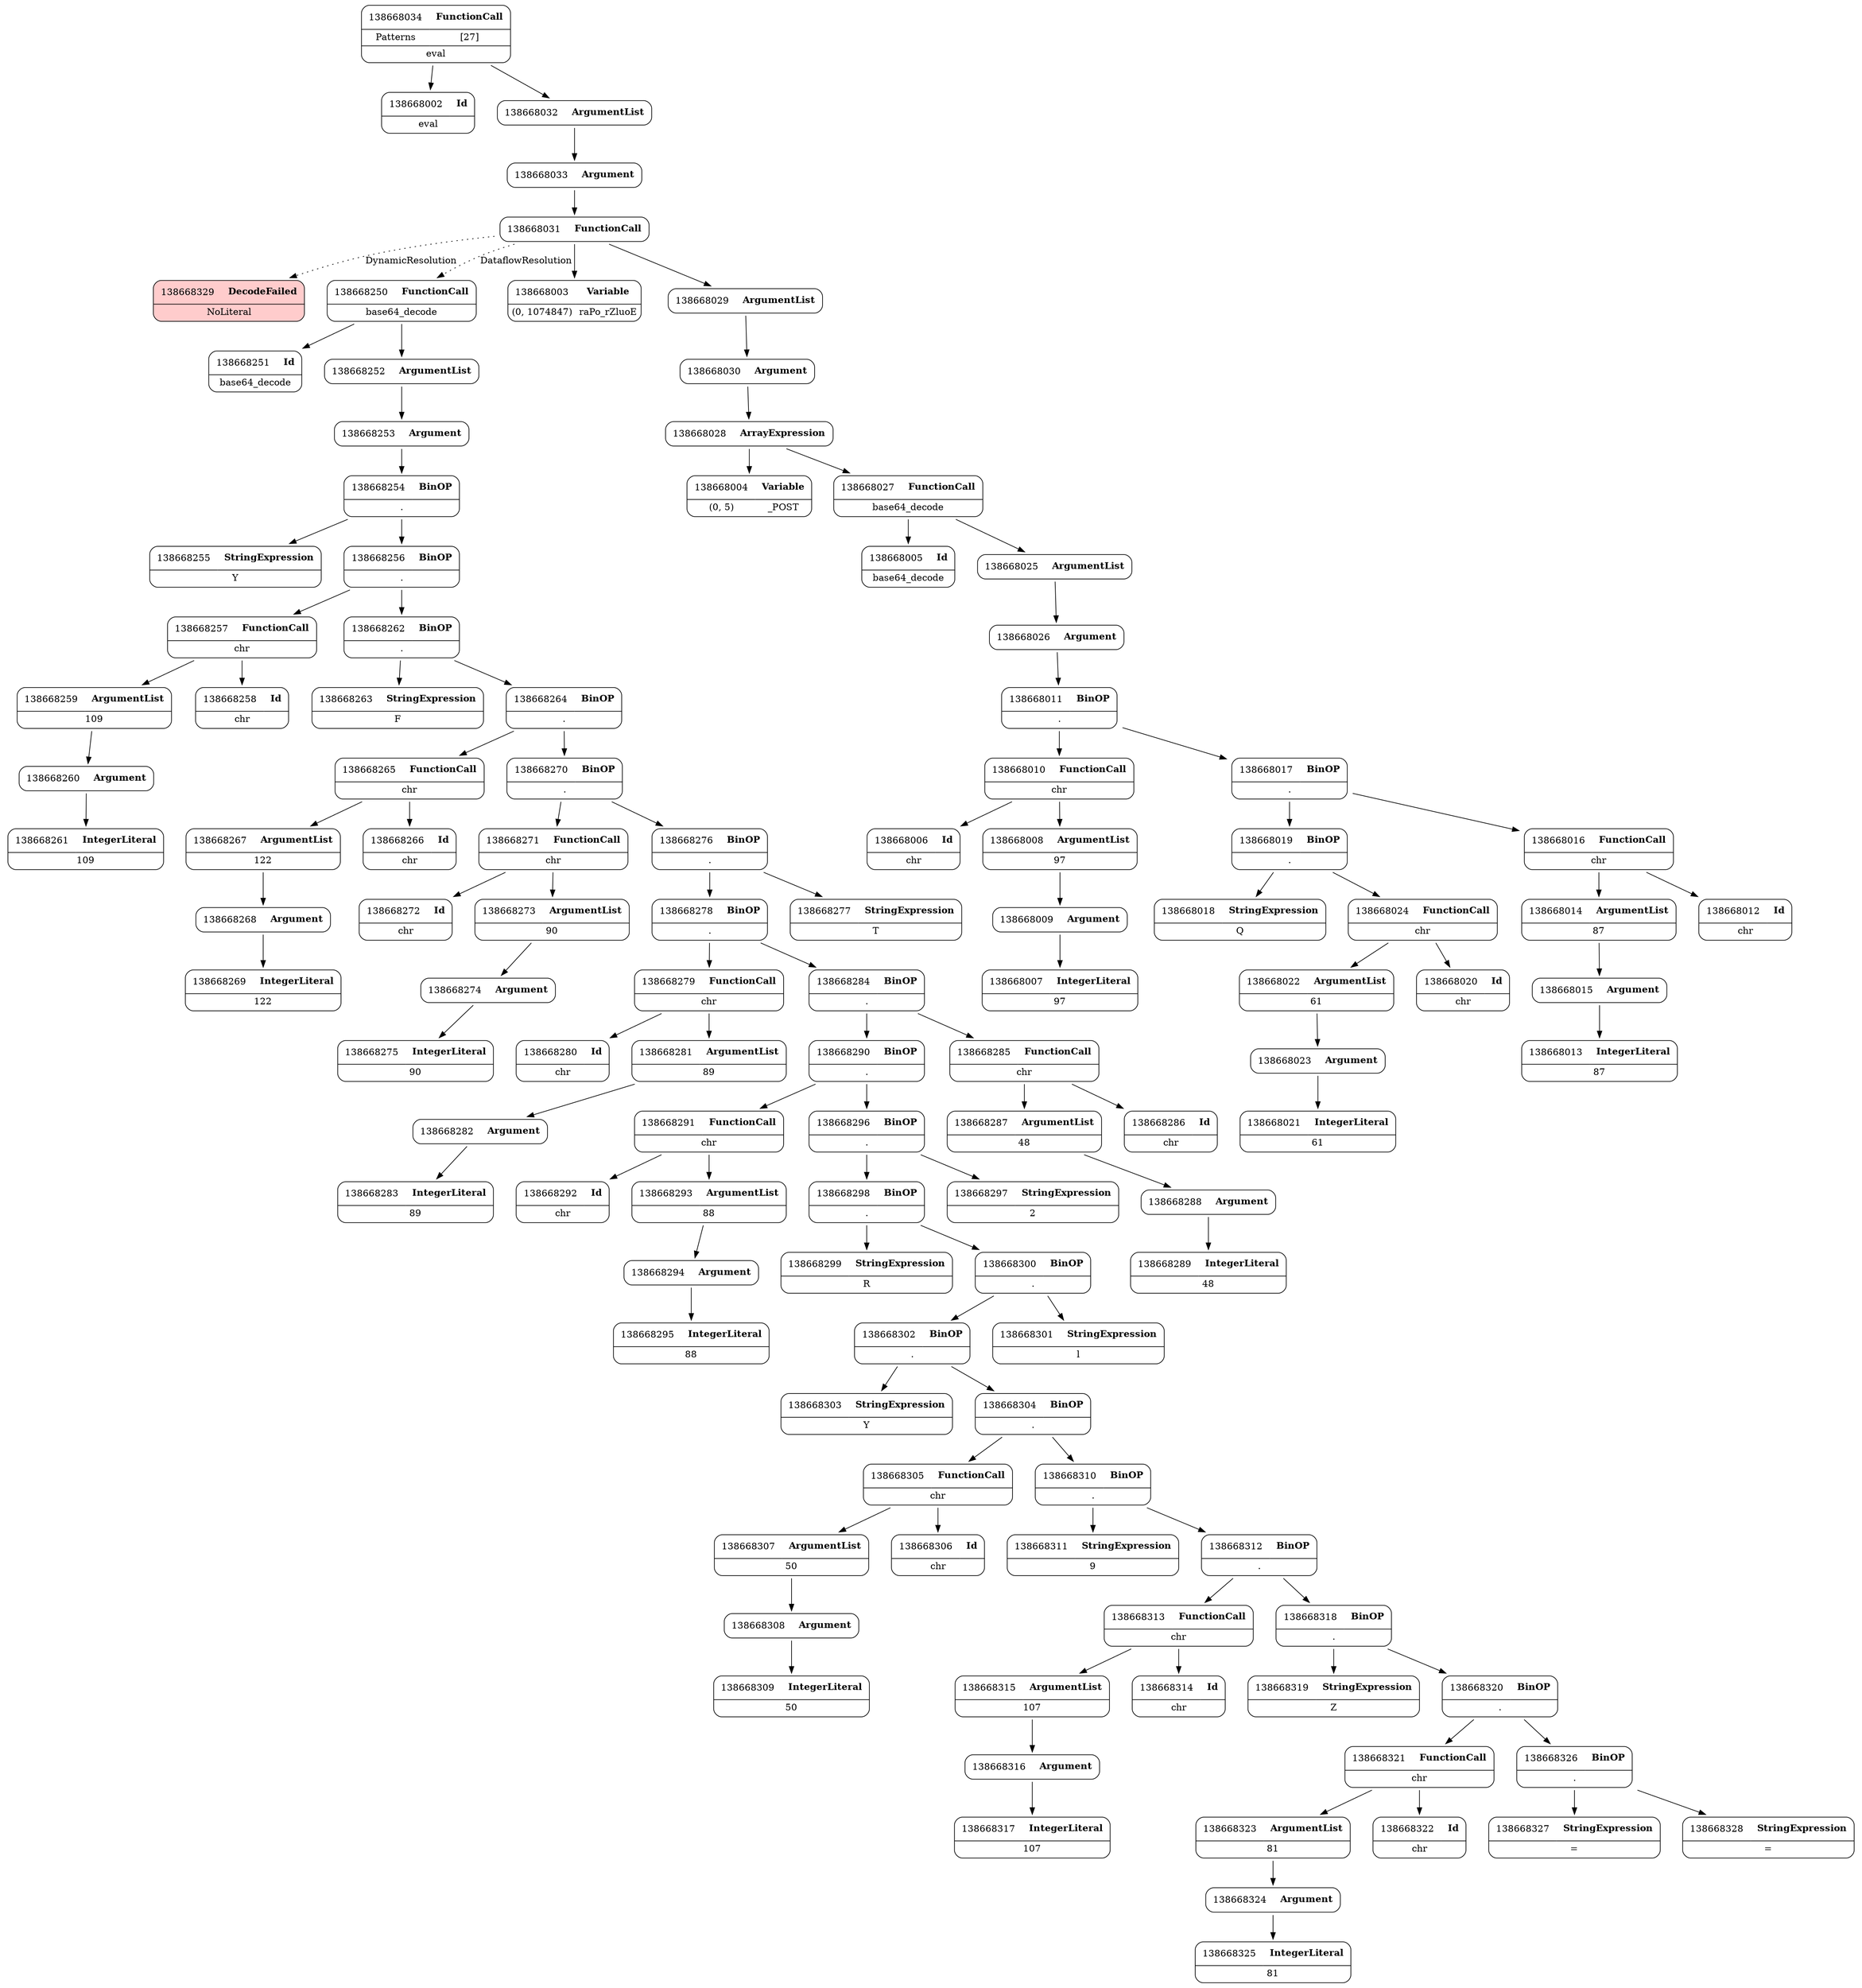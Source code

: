 digraph ast {
node [shape=none];
138668291 [label=<<TABLE border='1' cellspacing='0' cellpadding='10' style='rounded' ><TR><TD border='0'>138668291</TD><TD border='0'><B>FunctionCall</B></TD></TR><HR/><TR><TD border='0' cellpadding='5' colspan='2'>chr</TD></TR></TABLE>>];
138668291 -> 138668292 [weight=2];
138668291 -> 138668293 [weight=2];
138668034 [label=<<TABLE border='1' cellspacing='0' cellpadding='10' style='rounded' ><TR><TD border='0'>138668034</TD><TD border='0'><B>FunctionCall</B></TD></TR><HR/><TR><TD border='0' cellpadding='5'>Patterns</TD><TD border='0' cellpadding='5'>[27]</TD></TR><HR/><TR><TD border='0' cellpadding='5' colspan='2'>eval</TD></TR></TABLE>>];
138668034 -> 138668002 [weight=2];
138668034 -> 138668032 [weight=2];
138668290 [label=<<TABLE border='1' cellspacing='0' cellpadding='10' style='rounded' ><TR><TD border='0'>138668290</TD><TD border='0'><B>BinOP</B></TD></TR><HR/><TR><TD border='0' cellpadding='5' colspan='2'>.</TD></TR></TABLE>>];
138668290 -> 138668291 [weight=2];
138668290 -> 138668296 [weight=2];
138668033 [label=<<TABLE border='1' cellspacing='0' cellpadding='10' style='rounded' ><TR><TD border='0'>138668033</TD><TD border='0'><B>Argument</B></TD></TR></TABLE>>];
138668033 -> 138668031 [weight=2];
138668289 [label=<<TABLE border='1' cellspacing='0' cellpadding='10' style='rounded' ><TR><TD border='0'>138668289</TD><TD border='0'><B>IntegerLiteral</B></TD></TR><HR/><TR><TD border='0' cellpadding='5' colspan='2'>48</TD></TR></TABLE>>];
138668032 [label=<<TABLE border='1' cellspacing='0' cellpadding='10' style='rounded' ><TR><TD border='0'>138668032</TD><TD border='0'><B>ArgumentList</B></TD></TR></TABLE>>];
138668032 -> 138668033 [weight=2];
138668288 [label=<<TABLE border='1' cellspacing='0' cellpadding='10' style='rounded' ><TR><TD border='0'>138668288</TD><TD border='0'><B>Argument</B></TD></TR></TABLE>>];
138668288 -> 138668289 [weight=2];
138668295 [label=<<TABLE border='1' cellspacing='0' cellpadding='10' style='rounded' ><TR><TD border='0'>138668295</TD><TD border='0'><B>IntegerLiteral</B></TD></TR><HR/><TR><TD border='0' cellpadding='5' colspan='2'>88</TD></TR></TABLE>>];
138668294 [label=<<TABLE border='1' cellspacing='0' cellpadding='10' style='rounded' ><TR><TD border='0'>138668294</TD><TD border='0'><B>Argument</B></TD></TR></TABLE>>];
138668294 -> 138668295 [weight=2];
138668293 [label=<<TABLE border='1' cellspacing='0' cellpadding='10' style='rounded' ><TR><TD border='0'>138668293</TD><TD border='0'><B>ArgumentList</B></TD></TR><HR/><TR><TD border='0' cellpadding='5' colspan='2'>88</TD></TR></TABLE>>];
138668293 -> 138668294 [weight=2];
138668292 [label=<<TABLE border='1' cellspacing='0' cellpadding='10' style='rounded' ><TR><TD border='0'>138668292</TD><TD border='0'><B>Id</B></TD></TR><HR/><TR><TD border='0' cellpadding='5' colspan='2'>chr</TD></TR></TABLE>>];
138668299 [label=<<TABLE border='1' cellspacing='0' cellpadding='10' style='rounded' ><TR><TD border='0'>138668299</TD><TD border='0'><B>StringExpression</B></TD></TR><HR/><TR><TD border='0' cellpadding='5' colspan='2'>R</TD></TR></TABLE>>];
138668298 [label=<<TABLE border='1' cellspacing='0' cellpadding='10' style='rounded' ><TR><TD border='0'>138668298</TD><TD border='0'><B>BinOP</B></TD></TR><HR/><TR><TD border='0' cellpadding='5' colspan='2'>.</TD></TR></TABLE>>];
138668298 -> 138668299 [weight=2];
138668298 -> 138668300 [weight=2];
138668297 [label=<<TABLE border='1' cellspacing='0' cellpadding='10' style='rounded' ><TR><TD border='0'>138668297</TD><TD border='0'><B>StringExpression</B></TD></TR><HR/><TR><TD border='0' cellpadding='5' colspan='2'>2</TD></TR></TABLE>>];
138668296 [label=<<TABLE border='1' cellspacing='0' cellpadding='10' style='rounded' ><TR><TD border='0'>138668296</TD><TD border='0'><B>BinOP</B></TD></TR><HR/><TR><TD border='0' cellpadding='5' colspan='2'>.</TD></TR></TABLE>>];
138668296 -> 138668297 [weight=2];
138668296 -> 138668298 [weight=2];
138668303 [label=<<TABLE border='1' cellspacing='0' cellpadding='10' style='rounded' ><TR><TD border='0'>138668303</TD><TD border='0'><B>StringExpression</B></TD></TR><HR/><TR><TD border='0' cellpadding='5' colspan='2'>Y</TD></TR></TABLE>>];
138668302 [label=<<TABLE border='1' cellspacing='0' cellpadding='10' style='rounded' ><TR><TD border='0'>138668302</TD><TD border='0'><B>BinOP</B></TD></TR><HR/><TR><TD border='0' cellpadding='5' colspan='2'>.</TD></TR></TABLE>>];
138668302 -> 138668303 [weight=2];
138668302 -> 138668304 [weight=2];
138668301 [label=<<TABLE border='1' cellspacing='0' cellpadding='10' style='rounded' ><TR><TD border='0'>138668301</TD><TD border='0'><B>StringExpression</B></TD></TR><HR/><TR><TD border='0' cellpadding='5' colspan='2'>l</TD></TR></TABLE>>];
138668300 [label=<<TABLE border='1' cellspacing='0' cellpadding='10' style='rounded' ><TR><TD border='0'>138668300</TD><TD border='0'><B>BinOP</B></TD></TR><HR/><TR><TD border='0' cellpadding='5' colspan='2'>.</TD></TR></TABLE>>];
138668300 -> 138668301 [weight=2];
138668300 -> 138668302 [weight=2];
138668307 [label=<<TABLE border='1' cellspacing='0' cellpadding='10' style='rounded' ><TR><TD border='0'>138668307</TD><TD border='0'><B>ArgumentList</B></TD></TR><HR/><TR><TD border='0' cellpadding='5' colspan='2'>50</TD></TR></TABLE>>];
138668307 -> 138668308 [weight=2];
138668306 [label=<<TABLE border='1' cellspacing='0' cellpadding='10' style='rounded' ><TR><TD border='0'>138668306</TD><TD border='0'><B>Id</B></TD></TR><HR/><TR><TD border='0' cellpadding='5' colspan='2'>chr</TD></TR></TABLE>>];
138668305 [label=<<TABLE border='1' cellspacing='0' cellpadding='10' style='rounded' ><TR><TD border='0'>138668305</TD><TD border='0'><B>FunctionCall</B></TD></TR><HR/><TR><TD border='0' cellpadding='5' colspan='2'>chr</TD></TR></TABLE>>];
138668305 -> 138668306 [weight=2];
138668305 -> 138668307 [weight=2];
138668304 [label=<<TABLE border='1' cellspacing='0' cellpadding='10' style='rounded' ><TR><TD border='0'>138668304</TD><TD border='0'><B>BinOP</B></TD></TR><HR/><TR><TD border='0' cellpadding='5' colspan='2'>.</TD></TR></TABLE>>];
138668304 -> 138668305 [weight=2];
138668304 -> 138668310 [weight=2];
138668311 [label=<<TABLE border='1' cellspacing='0' cellpadding='10' style='rounded' ><TR><TD border='0'>138668311</TD><TD border='0'><B>StringExpression</B></TD></TR><HR/><TR><TD border='0' cellpadding='5' colspan='2'>9</TD></TR></TABLE>>];
138668310 [label=<<TABLE border='1' cellspacing='0' cellpadding='10' style='rounded' ><TR><TD border='0'>138668310</TD><TD border='0'><B>BinOP</B></TD></TR><HR/><TR><TD border='0' cellpadding='5' colspan='2'>.</TD></TR></TABLE>>];
138668310 -> 138668311 [weight=2];
138668310 -> 138668312 [weight=2];
138668309 [label=<<TABLE border='1' cellspacing='0' cellpadding='10' style='rounded' ><TR><TD border='0'>138668309</TD><TD border='0'><B>IntegerLiteral</B></TD></TR><HR/><TR><TD border='0' cellpadding='5' colspan='2'>50</TD></TR></TABLE>>];
138668308 [label=<<TABLE border='1' cellspacing='0' cellpadding='10' style='rounded' ><TR><TD border='0'>138668308</TD><TD border='0'><B>Argument</B></TD></TR></TABLE>>];
138668308 -> 138668309 [weight=2];
138668315 [label=<<TABLE border='1' cellspacing='0' cellpadding='10' style='rounded' ><TR><TD border='0'>138668315</TD><TD border='0'><B>ArgumentList</B></TD></TR><HR/><TR><TD border='0' cellpadding='5' colspan='2'>107</TD></TR></TABLE>>];
138668315 -> 138668316 [weight=2];
138668314 [label=<<TABLE border='1' cellspacing='0' cellpadding='10' style='rounded' ><TR><TD border='0'>138668314</TD><TD border='0'><B>Id</B></TD></TR><HR/><TR><TD border='0' cellpadding='5' colspan='2'>chr</TD></TR></TABLE>>];
138668313 [label=<<TABLE border='1' cellspacing='0' cellpadding='10' style='rounded' ><TR><TD border='0'>138668313</TD><TD border='0'><B>FunctionCall</B></TD></TR><HR/><TR><TD border='0' cellpadding='5' colspan='2'>chr</TD></TR></TABLE>>];
138668313 -> 138668314 [weight=2];
138668313 -> 138668315 [weight=2];
138668312 [label=<<TABLE border='1' cellspacing='0' cellpadding='10' style='rounded' ><TR><TD border='0'>138668312</TD><TD border='0'><B>BinOP</B></TD></TR><HR/><TR><TD border='0' cellpadding='5' colspan='2'>.</TD></TR></TABLE>>];
138668312 -> 138668313 [weight=2];
138668312 -> 138668318 [weight=2];
138668319 [label=<<TABLE border='1' cellspacing='0' cellpadding='10' style='rounded' ><TR><TD border='0'>138668319</TD><TD border='0'><B>StringExpression</B></TD></TR><HR/><TR><TD border='0' cellpadding='5' colspan='2'>Z</TD></TR></TABLE>>];
138668318 [label=<<TABLE border='1' cellspacing='0' cellpadding='10' style='rounded' ><TR><TD border='0'>138668318</TD><TD border='0'><B>BinOP</B></TD></TR><HR/><TR><TD border='0' cellpadding='5' colspan='2'>.</TD></TR></TABLE>>];
138668318 -> 138668319 [weight=2];
138668318 -> 138668320 [weight=2];
138668317 [label=<<TABLE border='1' cellspacing='0' cellpadding='10' style='rounded' ><TR><TD border='0'>138668317</TD><TD border='0'><B>IntegerLiteral</B></TD></TR><HR/><TR><TD border='0' cellpadding='5' colspan='2'>107</TD></TR></TABLE>>];
138668316 [label=<<TABLE border='1' cellspacing='0' cellpadding='10' style='rounded' ><TR><TD border='0'>138668316</TD><TD border='0'><B>Argument</B></TD></TR></TABLE>>];
138668316 -> 138668317 [weight=2];
138668323 [label=<<TABLE border='1' cellspacing='0' cellpadding='10' style='rounded' ><TR><TD border='0'>138668323</TD><TD border='0'><B>ArgumentList</B></TD></TR><HR/><TR><TD border='0' cellpadding='5' colspan='2'>81</TD></TR></TABLE>>];
138668323 -> 138668324 [weight=2];
138668322 [label=<<TABLE border='1' cellspacing='0' cellpadding='10' style='rounded' ><TR><TD border='0'>138668322</TD><TD border='0'><B>Id</B></TD></TR><HR/><TR><TD border='0' cellpadding='5' colspan='2'>chr</TD></TR></TABLE>>];
138668321 [label=<<TABLE border='1' cellspacing='0' cellpadding='10' style='rounded' ><TR><TD border='0'>138668321</TD><TD border='0'><B>FunctionCall</B></TD></TR><HR/><TR><TD border='0' cellpadding='5' colspan='2'>chr</TD></TR></TABLE>>];
138668321 -> 138668322 [weight=2];
138668321 -> 138668323 [weight=2];
138668320 [label=<<TABLE border='1' cellspacing='0' cellpadding='10' style='rounded' ><TR><TD border='0'>138668320</TD><TD border='0'><B>BinOP</B></TD></TR><HR/><TR><TD border='0' cellpadding='5' colspan='2'>.</TD></TR></TABLE>>];
138668320 -> 138668321 [weight=2];
138668320 -> 138668326 [weight=2];
138668327 [label=<<TABLE border='1' cellspacing='0' cellpadding='10' style='rounded' ><TR><TD border='0'>138668327</TD><TD border='0'><B>StringExpression</B></TD></TR><HR/><TR><TD border='0' cellpadding='5' colspan='2'>=</TD></TR></TABLE>>];
138668326 [label=<<TABLE border='1' cellspacing='0' cellpadding='10' style='rounded' ><TR><TD border='0'>138668326</TD><TD border='0'><B>BinOP</B></TD></TR><HR/><TR><TD border='0' cellpadding='5' colspan='2'>.</TD></TR></TABLE>>];
138668326 -> 138668327 [weight=2];
138668326 -> 138668328 [weight=2];
138668325 [label=<<TABLE border='1' cellspacing='0' cellpadding='10' style='rounded' ><TR><TD border='0'>138668325</TD><TD border='0'><B>IntegerLiteral</B></TD></TR><HR/><TR><TD border='0' cellpadding='5' colspan='2'>81</TD></TR></TABLE>>];
138668324 [label=<<TABLE border='1' cellspacing='0' cellpadding='10' style='rounded' ><TR><TD border='0'>138668324</TD><TD border='0'><B>Argument</B></TD></TR></TABLE>>];
138668324 -> 138668325 [weight=2];
138668329 [label=<<TABLE border='1' cellspacing='0' cellpadding='10' style='rounded' bgcolor='#FFCCCC' ><TR><TD border='0'>138668329</TD><TD border='0'><B>DecodeFailed</B></TD></TR><HR/><TR><TD border='0' cellpadding='5' colspan='2'>NoLiteral</TD></TR></TABLE>>];
138668328 [label=<<TABLE border='1' cellspacing='0' cellpadding='10' style='rounded' ><TR><TD border='0'>138668328</TD><TD border='0'><B>StringExpression</B></TD></TR><HR/><TR><TD border='0' cellpadding='5' colspan='2'>=</TD></TR></TABLE>>];
138668251 [label=<<TABLE border='1' cellspacing='0' cellpadding='10' style='rounded' ><TR><TD border='0'>138668251</TD><TD border='0'><B>Id</B></TD></TR><HR/><TR><TD border='0' cellpadding='5' colspan='2'>base64_decode</TD></TR></TABLE>>];
138668250 [label=<<TABLE border='1' cellspacing='0' cellpadding='10' style='rounded' ><TR><TD border='0'>138668250</TD><TD border='0'><B>FunctionCall</B></TD></TR><HR/><TR><TD border='0' cellpadding='5' colspan='2'>base64_decode</TD></TR></TABLE>>];
138668250 -> 138668251 [weight=2];
138668250 -> 138668252 [weight=2];
138668255 [label=<<TABLE border='1' cellspacing='0' cellpadding='10' style='rounded' ><TR><TD border='0'>138668255</TD><TD border='0'><B>StringExpression</B></TD></TR><HR/><TR><TD border='0' cellpadding='5' colspan='2'>Y</TD></TR></TABLE>>];
138668254 [label=<<TABLE border='1' cellspacing='0' cellpadding='10' style='rounded' ><TR><TD border='0'>138668254</TD><TD border='0'><B>BinOP</B></TD></TR><HR/><TR><TD border='0' cellpadding='5' colspan='2'>.</TD></TR></TABLE>>];
138668254 -> 138668255 [weight=2];
138668254 -> 138668256 [weight=2];
138668253 [label=<<TABLE border='1' cellspacing='0' cellpadding='10' style='rounded' ><TR><TD border='0'>138668253</TD><TD border='0'><B>Argument</B></TD></TR></TABLE>>];
138668253 -> 138668254 [weight=2];
138668252 [label=<<TABLE border='1' cellspacing='0' cellpadding='10' style='rounded' ><TR><TD border='0'>138668252</TD><TD border='0'><B>ArgumentList</B></TD></TR></TABLE>>];
138668252 -> 138668253 [weight=2];
138668003 [label=<<TABLE border='1' cellspacing='0' cellpadding='10' style='rounded' ><TR><TD border='0'>138668003</TD><TD border='0'><B>Variable</B></TD></TR><HR/><TR><TD border='0' cellpadding='5'>(0, 1074847)</TD><TD border='0' cellpadding='5'>raPo_rZluoE</TD></TR></TABLE>>];
138668259 [label=<<TABLE border='1' cellspacing='0' cellpadding='10' style='rounded' ><TR><TD border='0'>138668259</TD><TD border='0'><B>ArgumentList</B></TD></TR><HR/><TR><TD border='0' cellpadding='5' colspan='2'>109</TD></TR></TABLE>>];
138668259 -> 138668260 [weight=2];
138668002 [label=<<TABLE border='1' cellspacing='0' cellpadding='10' style='rounded' ><TR><TD border='0'>138668002</TD><TD border='0'><B>Id</B></TD></TR><HR/><TR><TD border='0' cellpadding='5' colspan='2'>eval</TD></TR></TABLE>>];
138668258 [label=<<TABLE border='1' cellspacing='0' cellpadding='10' style='rounded' ><TR><TD border='0'>138668258</TD><TD border='0'><B>Id</B></TD></TR><HR/><TR><TD border='0' cellpadding='5' colspan='2'>chr</TD></TR></TABLE>>];
138668257 [label=<<TABLE border='1' cellspacing='0' cellpadding='10' style='rounded' ><TR><TD border='0'>138668257</TD><TD border='0'><B>FunctionCall</B></TD></TR><HR/><TR><TD border='0' cellpadding='5' colspan='2'>chr</TD></TR></TABLE>>];
138668257 -> 138668258 [weight=2];
138668257 -> 138668259 [weight=2];
138668256 [label=<<TABLE border='1' cellspacing='0' cellpadding='10' style='rounded' ><TR><TD border='0'>138668256</TD><TD border='0'><B>BinOP</B></TD></TR><HR/><TR><TD border='0' cellpadding='5' colspan='2'>.</TD></TR></TABLE>>];
138668256 -> 138668257 [weight=2];
138668256 -> 138668262 [weight=2];
138668007 [label=<<TABLE border='1' cellspacing='0' cellpadding='10' style='rounded' ><TR><TD border='0'>138668007</TD><TD border='0'><B>IntegerLiteral</B></TD></TR><HR/><TR><TD border='0' cellpadding='5' colspan='2'>97</TD></TR></TABLE>>];
138668263 [label=<<TABLE border='1' cellspacing='0' cellpadding='10' style='rounded' ><TR><TD border='0'>138668263</TD><TD border='0'><B>StringExpression</B></TD></TR><HR/><TR><TD border='0' cellpadding='5' colspan='2'>F</TD></TR></TABLE>>];
138668006 [label=<<TABLE border='1' cellspacing='0' cellpadding='10' style='rounded' ><TR><TD border='0'>138668006</TD><TD border='0'><B>Id</B></TD></TR><HR/><TR><TD border='0' cellpadding='5' colspan='2'>chr</TD></TR></TABLE>>];
138668262 [label=<<TABLE border='1' cellspacing='0' cellpadding='10' style='rounded' ><TR><TD border='0'>138668262</TD><TD border='0'><B>BinOP</B></TD></TR><HR/><TR><TD border='0' cellpadding='5' colspan='2'>.</TD></TR></TABLE>>];
138668262 -> 138668263 [weight=2];
138668262 -> 138668264 [weight=2];
138668005 [label=<<TABLE border='1' cellspacing='0' cellpadding='10' style='rounded' ><TR><TD border='0'>138668005</TD><TD border='0'><B>Id</B></TD></TR><HR/><TR><TD border='0' cellpadding='5' colspan='2'>base64_decode</TD></TR></TABLE>>];
138668261 [label=<<TABLE border='1' cellspacing='0' cellpadding='10' style='rounded' ><TR><TD border='0'>138668261</TD><TD border='0'><B>IntegerLiteral</B></TD></TR><HR/><TR><TD border='0' cellpadding='5' colspan='2'>109</TD></TR></TABLE>>];
138668004 [label=<<TABLE border='1' cellspacing='0' cellpadding='10' style='rounded' ><TR><TD border='0'>138668004</TD><TD border='0'><B>Variable</B></TD></TR><HR/><TR><TD border='0' cellpadding='5'>(0, 5)</TD><TD border='0' cellpadding='5'>_POST</TD></TR></TABLE>>];
138668260 [label=<<TABLE border='1' cellspacing='0' cellpadding='10' style='rounded' ><TR><TD border='0'>138668260</TD><TD border='0'><B>Argument</B></TD></TR></TABLE>>];
138668260 -> 138668261 [weight=2];
138668011 [label=<<TABLE border='1' cellspacing='0' cellpadding='10' style='rounded' ><TR><TD border='0'>138668011</TD><TD border='0'><B>BinOP</B></TD></TR><HR/><TR><TD border='0' cellpadding='5' colspan='2'>.</TD></TR></TABLE>>];
138668011 -> 138668010 [weight=2];
138668011 -> 138668017 [weight=2];
138668267 [label=<<TABLE border='1' cellspacing='0' cellpadding='10' style='rounded' ><TR><TD border='0'>138668267</TD><TD border='0'><B>ArgumentList</B></TD></TR><HR/><TR><TD border='0' cellpadding='5' colspan='2'>122</TD></TR></TABLE>>];
138668267 -> 138668268 [weight=2];
138668010 [label=<<TABLE border='1' cellspacing='0' cellpadding='10' style='rounded' ><TR><TD border='0'>138668010</TD><TD border='0'><B>FunctionCall</B></TD></TR><HR/><TR><TD border='0' cellpadding='5' colspan='2'>chr</TD></TR></TABLE>>];
138668010 -> 138668006 [weight=2];
138668010 -> 138668008 [weight=2];
138668266 [label=<<TABLE border='1' cellspacing='0' cellpadding='10' style='rounded' ><TR><TD border='0'>138668266</TD><TD border='0'><B>Id</B></TD></TR><HR/><TR><TD border='0' cellpadding='5' colspan='2'>chr</TD></TR></TABLE>>];
138668009 [label=<<TABLE border='1' cellspacing='0' cellpadding='10' style='rounded' ><TR><TD border='0'>138668009</TD><TD border='0'><B>Argument</B></TD></TR></TABLE>>];
138668009 -> 138668007 [weight=2];
138668265 [label=<<TABLE border='1' cellspacing='0' cellpadding='10' style='rounded' ><TR><TD border='0'>138668265</TD><TD border='0'><B>FunctionCall</B></TD></TR><HR/><TR><TD border='0' cellpadding='5' colspan='2'>chr</TD></TR></TABLE>>];
138668265 -> 138668266 [weight=2];
138668265 -> 138668267 [weight=2];
138668008 [label=<<TABLE border='1' cellspacing='0' cellpadding='10' style='rounded' ><TR><TD border='0'>138668008</TD><TD border='0'><B>ArgumentList</B></TD></TR><HR/><TR><TD border='0' cellpadding='5' colspan='2'>97</TD></TR></TABLE>>];
138668008 -> 138668009 [weight=2];
138668264 [label=<<TABLE border='1' cellspacing='0' cellpadding='10' style='rounded' ><TR><TD border='0'>138668264</TD><TD border='0'><B>BinOP</B></TD></TR><HR/><TR><TD border='0' cellpadding='5' colspan='2'>.</TD></TR></TABLE>>];
138668264 -> 138668265 [weight=2];
138668264 -> 138668270 [weight=2];
138668015 [label=<<TABLE border='1' cellspacing='0' cellpadding='10' style='rounded' ><TR><TD border='0'>138668015</TD><TD border='0'><B>Argument</B></TD></TR></TABLE>>];
138668015 -> 138668013 [weight=2];
138668271 [label=<<TABLE border='1' cellspacing='0' cellpadding='10' style='rounded' ><TR><TD border='0'>138668271</TD><TD border='0'><B>FunctionCall</B></TD></TR><HR/><TR><TD border='0' cellpadding='5' colspan='2'>chr</TD></TR></TABLE>>];
138668271 -> 138668272 [weight=2];
138668271 -> 138668273 [weight=2];
138668014 [label=<<TABLE border='1' cellspacing='0' cellpadding='10' style='rounded' ><TR><TD border='0'>138668014</TD><TD border='0'><B>ArgumentList</B></TD></TR><HR/><TR><TD border='0' cellpadding='5' colspan='2'>87</TD></TR></TABLE>>];
138668014 -> 138668015 [weight=2];
138668270 [label=<<TABLE border='1' cellspacing='0' cellpadding='10' style='rounded' ><TR><TD border='0'>138668270</TD><TD border='0'><B>BinOP</B></TD></TR><HR/><TR><TD border='0' cellpadding='5' colspan='2'>.</TD></TR></TABLE>>];
138668270 -> 138668271 [weight=2];
138668270 -> 138668276 [weight=2];
138668013 [label=<<TABLE border='1' cellspacing='0' cellpadding='10' style='rounded' ><TR><TD border='0'>138668013</TD><TD border='0'><B>IntegerLiteral</B></TD></TR><HR/><TR><TD border='0' cellpadding='5' colspan='2'>87</TD></TR></TABLE>>];
138668269 [label=<<TABLE border='1' cellspacing='0' cellpadding='10' style='rounded' ><TR><TD border='0'>138668269</TD><TD border='0'><B>IntegerLiteral</B></TD></TR><HR/><TR><TD border='0' cellpadding='5' colspan='2'>122</TD></TR></TABLE>>];
138668012 [label=<<TABLE border='1' cellspacing='0' cellpadding='10' style='rounded' ><TR><TD border='0'>138668012</TD><TD border='0'><B>Id</B></TD></TR><HR/><TR><TD border='0' cellpadding='5' colspan='2'>chr</TD></TR></TABLE>>];
138668268 [label=<<TABLE border='1' cellspacing='0' cellpadding='10' style='rounded' ><TR><TD border='0'>138668268</TD><TD border='0'><B>Argument</B></TD></TR></TABLE>>];
138668268 -> 138668269 [weight=2];
138668019 [label=<<TABLE border='1' cellspacing='0' cellpadding='10' style='rounded' ><TR><TD border='0'>138668019</TD><TD border='0'><B>BinOP</B></TD></TR><HR/><TR><TD border='0' cellpadding='5' colspan='2'>.</TD></TR></TABLE>>];
138668019 -> 138668018 [weight=2];
138668019 -> 138668024 [weight=2];
138668275 [label=<<TABLE border='1' cellspacing='0' cellpadding='10' style='rounded' ><TR><TD border='0'>138668275</TD><TD border='0'><B>IntegerLiteral</B></TD></TR><HR/><TR><TD border='0' cellpadding='5' colspan='2'>90</TD></TR></TABLE>>];
138668018 [label=<<TABLE border='1' cellspacing='0' cellpadding='10' style='rounded' ><TR><TD border='0'>138668018</TD><TD border='0'><B>StringExpression</B></TD></TR><HR/><TR><TD border='0' cellpadding='5' colspan='2'>Q</TD></TR></TABLE>>];
138668274 [label=<<TABLE border='1' cellspacing='0' cellpadding='10' style='rounded' ><TR><TD border='0'>138668274</TD><TD border='0'><B>Argument</B></TD></TR></TABLE>>];
138668274 -> 138668275 [weight=2];
138668017 [label=<<TABLE border='1' cellspacing='0' cellpadding='10' style='rounded' ><TR><TD border='0'>138668017</TD><TD border='0'><B>BinOP</B></TD></TR><HR/><TR><TD border='0' cellpadding='5' colspan='2'>.</TD></TR></TABLE>>];
138668017 -> 138668016 [weight=2];
138668017 -> 138668019 [weight=2];
138668273 [label=<<TABLE border='1' cellspacing='0' cellpadding='10' style='rounded' ><TR><TD border='0'>138668273</TD><TD border='0'><B>ArgumentList</B></TD></TR><HR/><TR><TD border='0' cellpadding='5' colspan='2'>90</TD></TR></TABLE>>];
138668273 -> 138668274 [weight=2];
138668016 [label=<<TABLE border='1' cellspacing='0' cellpadding='10' style='rounded' ><TR><TD border='0'>138668016</TD><TD border='0'><B>FunctionCall</B></TD></TR><HR/><TR><TD border='0' cellpadding='5' colspan='2'>chr</TD></TR></TABLE>>];
138668016 -> 138668012 [weight=2];
138668016 -> 138668014 [weight=2];
138668272 [label=<<TABLE border='1' cellspacing='0' cellpadding='10' style='rounded' ><TR><TD border='0'>138668272</TD><TD border='0'><B>Id</B></TD></TR><HR/><TR><TD border='0' cellpadding='5' colspan='2'>chr</TD></TR></TABLE>>];
138668023 [label=<<TABLE border='1' cellspacing='0' cellpadding='10' style='rounded' ><TR><TD border='0'>138668023</TD><TD border='0'><B>Argument</B></TD></TR></TABLE>>];
138668023 -> 138668021 [weight=2];
138668279 [label=<<TABLE border='1' cellspacing='0' cellpadding='10' style='rounded' ><TR><TD border='0'>138668279</TD><TD border='0'><B>FunctionCall</B></TD></TR><HR/><TR><TD border='0' cellpadding='5' colspan='2'>chr</TD></TR></TABLE>>];
138668279 -> 138668280 [weight=2];
138668279 -> 138668281 [weight=2];
138668022 [label=<<TABLE border='1' cellspacing='0' cellpadding='10' style='rounded' ><TR><TD border='0'>138668022</TD><TD border='0'><B>ArgumentList</B></TD></TR><HR/><TR><TD border='0' cellpadding='5' colspan='2'>61</TD></TR></TABLE>>];
138668022 -> 138668023 [weight=2];
138668278 [label=<<TABLE border='1' cellspacing='0' cellpadding='10' style='rounded' ><TR><TD border='0'>138668278</TD><TD border='0'><B>BinOP</B></TD></TR><HR/><TR><TD border='0' cellpadding='5' colspan='2'>.</TD></TR></TABLE>>];
138668278 -> 138668279 [weight=2];
138668278 -> 138668284 [weight=2];
138668021 [label=<<TABLE border='1' cellspacing='0' cellpadding='10' style='rounded' ><TR><TD border='0'>138668021</TD><TD border='0'><B>IntegerLiteral</B></TD></TR><HR/><TR><TD border='0' cellpadding='5' colspan='2'>61</TD></TR></TABLE>>];
138668277 [label=<<TABLE border='1' cellspacing='0' cellpadding='10' style='rounded' ><TR><TD border='0'>138668277</TD><TD border='0'><B>StringExpression</B></TD></TR><HR/><TR><TD border='0' cellpadding='5' colspan='2'>T</TD></TR></TABLE>>];
138668020 [label=<<TABLE border='1' cellspacing='0' cellpadding='10' style='rounded' ><TR><TD border='0'>138668020</TD><TD border='0'><B>Id</B></TD></TR><HR/><TR><TD border='0' cellpadding='5' colspan='2'>chr</TD></TR></TABLE>>];
138668276 [label=<<TABLE border='1' cellspacing='0' cellpadding='10' style='rounded' ><TR><TD border='0'>138668276</TD><TD border='0'><B>BinOP</B></TD></TR><HR/><TR><TD border='0' cellpadding='5' colspan='2'>.</TD></TR></TABLE>>];
138668276 -> 138668277 [weight=2];
138668276 -> 138668278 [weight=2];
138668027 [label=<<TABLE border='1' cellspacing='0' cellpadding='10' style='rounded' ><TR><TD border='0'>138668027</TD><TD border='0'><B>FunctionCall</B></TD></TR><HR/><TR><TD border='0' cellpadding='5' colspan='2'>base64_decode</TD></TR></TABLE>>];
138668027 -> 138668005 [weight=2];
138668027 -> 138668025 [weight=2];
138668283 [label=<<TABLE border='1' cellspacing='0' cellpadding='10' style='rounded' ><TR><TD border='0'>138668283</TD><TD border='0'><B>IntegerLiteral</B></TD></TR><HR/><TR><TD border='0' cellpadding='5' colspan='2'>89</TD></TR></TABLE>>];
138668026 [label=<<TABLE border='1' cellspacing='0' cellpadding='10' style='rounded' ><TR><TD border='0'>138668026</TD><TD border='0'><B>Argument</B></TD></TR></TABLE>>];
138668026 -> 138668011 [weight=2];
138668282 [label=<<TABLE border='1' cellspacing='0' cellpadding='10' style='rounded' ><TR><TD border='0'>138668282</TD><TD border='0'><B>Argument</B></TD></TR></TABLE>>];
138668282 -> 138668283 [weight=2];
138668025 [label=<<TABLE border='1' cellspacing='0' cellpadding='10' style='rounded' ><TR><TD border='0'>138668025</TD><TD border='0'><B>ArgumentList</B></TD></TR></TABLE>>];
138668025 -> 138668026 [weight=2];
138668281 [label=<<TABLE border='1' cellspacing='0' cellpadding='10' style='rounded' ><TR><TD border='0'>138668281</TD><TD border='0'><B>ArgumentList</B></TD></TR><HR/><TR><TD border='0' cellpadding='5' colspan='2'>89</TD></TR></TABLE>>];
138668281 -> 138668282 [weight=2];
138668024 [label=<<TABLE border='1' cellspacing='0' cellpadding='10' style='rounded' ><TR><TD border='0'>138668024</TD><TD border='0'><B>FunctionCall</B></TD></TR><HR/><TR><TD border='0' cellpadding='5' colspan='2'>chr</TD></TR></TABLE>>];
138668024 -> 138668020 [weight=2];
138668024 -> 138668022 [weight=2];
138668280 [label=<<TABLE border='1' cellspacing='0' cellpadding='10' style='rounded' ><TR><TD border='0'>138668280</TD><TD border='0'><B>Id</B></TD></TR><HR/><TR><TD border='0' cellpadding='5' colspan='2'>chr</TD></TR></TABLE>>];
138668031 [label=<<TABLE border='1' cellspacing='0' cellpadding='10' style='rounded' ><TR><TD border='0'>138668031</TD><TD border='0'><B>FunctionCall</B></TD></TR></TABLE>>];
138668031 -> 138668003 [weight=2];
138668031 -> 138668029 [weight=2];
138668031 -> 138668329 [style=dotted,label=DynamicResolution];
138668031 -> 138668250 [style=dotted,label=DataflowResolution];
138668287 [label=<<TABLE border='1' cellspacing='0' cellpadding='10' style='rounded' ><TR><TD border='0'>138668287</TD><TD border='0'><B>ArgumentList</B></TD></TR><HR/><TR><TD border='0' cellpadding='5' colspan='2'>48</TD></TR></TABLE>>];
138668287 -> 138668288 [weight=2];
138668030 [label=<<TABLE border='1' cellspacing='0' cellpadding='10' style='rounded' ><TR><TD border='0'>138668030</TD><TD border='0'><B>Argument</B></TD></TR></TABLE>>];
138668030 -> 138668028 [weight=2];
138668286 [label=<<TABLE border='1' cellspacing='0' cellpadding='10' style='rounded' ><TR><TD border='0'>138668286</TD><TD border='0'><B>Id</B></TD></TR><HR/><TR><TD border='0' cellpadding='5' colspan='2'>chr</TD></TR></TABLE>>];
138668029 [label=<<TABLE border='1' cellspacing='0' cellpadding='10' style='rounded' ><TR><TD border='0'>138668029</TD><TD border='0'><B>ArgumentList</B></TD></TR></TABLE>>];
138668029 -> 138668030 [weight=2];
138668285 [label=<<TABLE border='1' cellspacing='0' cellpadding='10' style='rounded' ><TR><TD border='0'>138668285</TD><TD border='0'><B>FunctionCall</B></TD></TR><HR/><TR><TD border='0' cellpadding='5' colspan='2'>chr</TD></TR></TABLE>>];
138668285 -> 138668286 [weight=2];
138668285 -> 138668287 [weight=2];
138668028 [label=<<TABLE border='1' cellspacing='0' cellpadding='10' style='rounded' ><TR><TD border='0'>138668028</TD><TD border='0'><B>ArrayExpression</B></TD></TR></TABLE>>];
138668028 -> 138668004 [weight=2];
138668028 -> 138668027 [weight=2];
138668284 [label=<<TABLE border='1' cellspacing='0' cellpadding='10' style='rounded' ><TR><TD border='0'>138668284</TD><TD border='0'><B>BinOP</B></TD></TR><HR/><TR><TD border='0' cellpadding='5' colspan='2'>.</TD></TR></TABLE>>];
138668284 -> 138668285 [weight=2];
138668284 -> 138668290 [weight=2];
}
